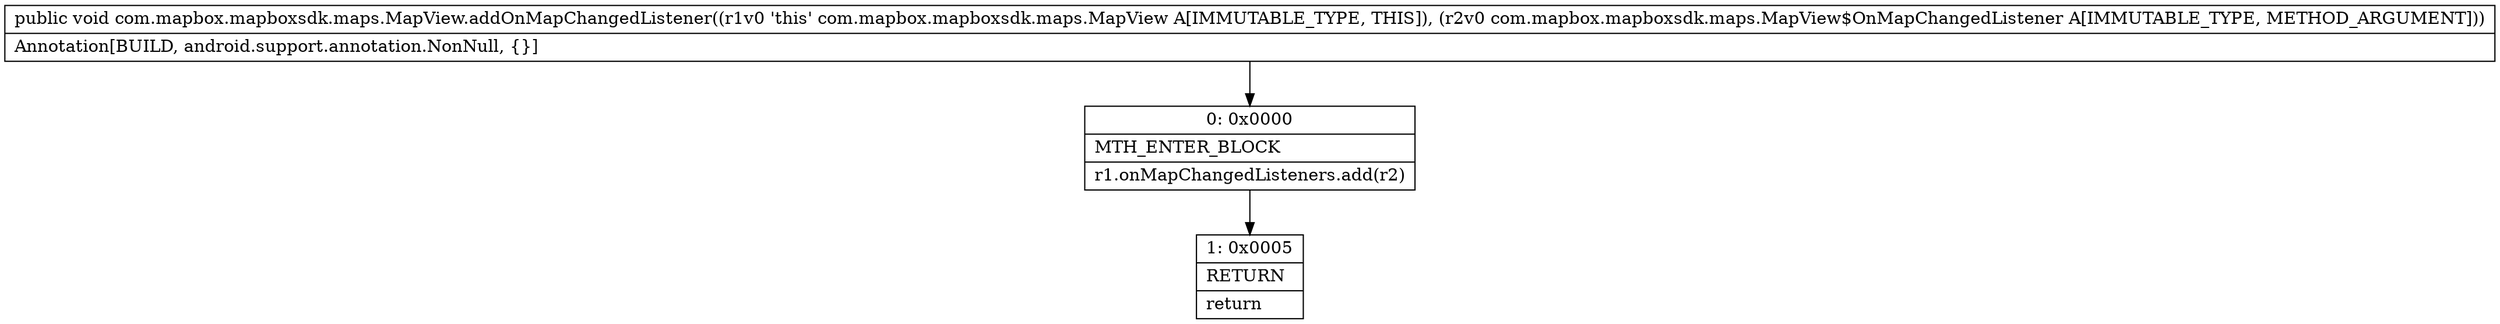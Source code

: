 digraph "CFG forcom.mapbox.mapboxsdk.maps.MapView.addOnMapChangedListener(Lcom\/mapbox\/mapboxsdk\/maps\/MapView$OnMapChangedListener;)V" {
Node_0 [shape=record,label="{0\:\ 0x0000|MTH_ENTER_BLOCK\l|r1.onMapChangedListeners.add(r2)\l}"];
Node_1 [shape=record,label="{1\:\ 0x0005|RETURN\l|return\l}"];
MethodNode[shape=record,label="{public void com.mapbox.mapboxsdk.maps.MapView.addOnMapChangedListener((r1v0 'this' com.mapbox.mapboxsdk.maps.MapView A[IMMUTABLE_TYPE, THIS]), (r2v0 com.mapbox.mapboxsdk.maps.MapView$OnMapChangedListener A[IMMUTABLE_TYPE, METHOD_ARGUMENT]))  | Annotation[BUILD, android.support.annotation.NonNull, \{\}]\l}"];
MethodNode -> Node_0;
Node_0 -> Node_1;
}


